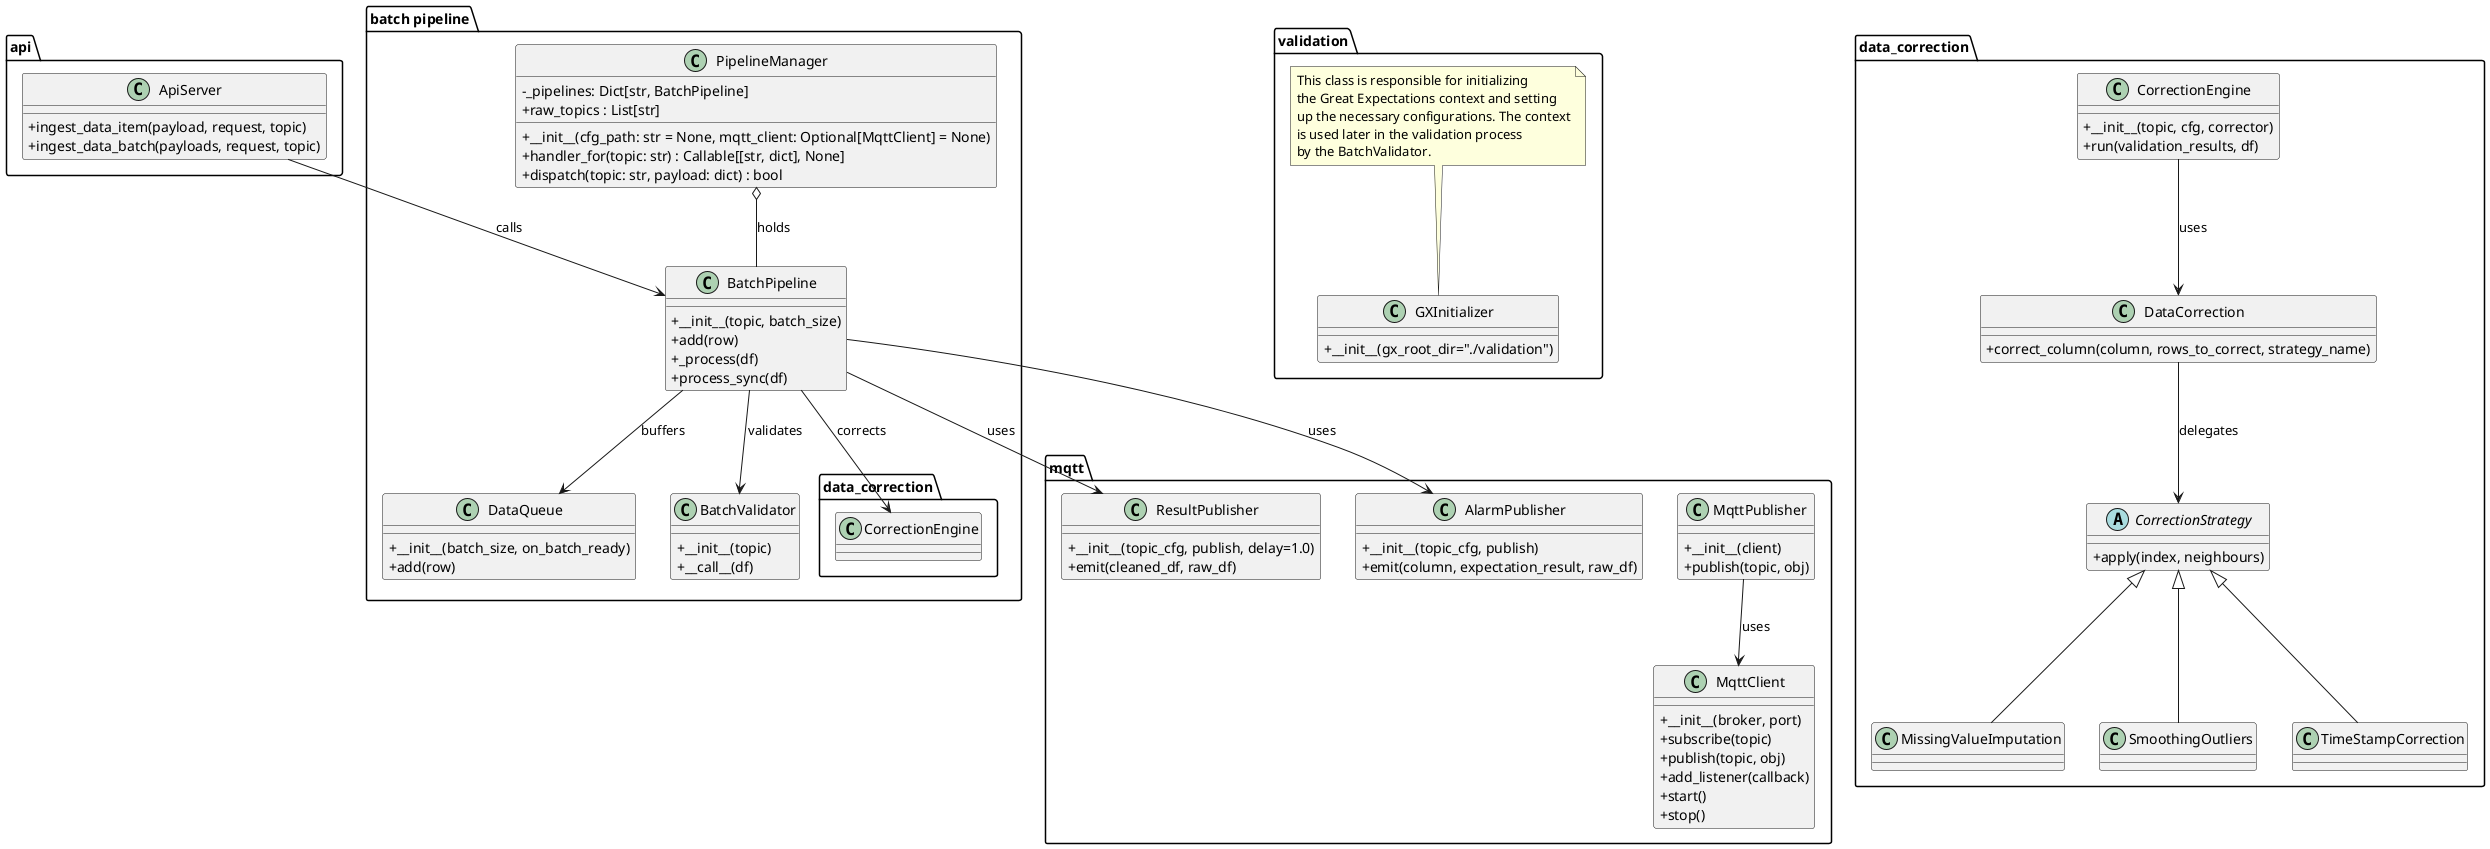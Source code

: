 @startuml ds2
skinparam classAttributeIconSize 0

' ─────────────── API Ingestion ─────────────────────────────
package "api" {
    class ApiServer {
        + ingest_data_item(payload, request, topic)
        + ingest_data_batch(payloads, request, topic)
    }
}



' ─────────────── MQTT / routing ───────────────────────────
package mqtt {
    class MqttClient {
        +__init__(broker, port)
        +subscribe(topic)
        +publish(topic, obj)
        +add_listener(callback)
        +start()
        +stop()
    }

    class MqttPublisher {
        +__init__(client)
        +publish(topic, obj)
    }

    class ResultPublisher {
        +__init__(topic_cfg, publish, delay=1.0)
        +emit(cleaned_df, raw_df)
    }

    class AlarmPublisher {
        + __init__(topic_cfg, publish)
        + emit(column, expectation_result, raw_df)
    }

    MqttPublisher --> MqttClient : uses
}

' ─────────────── Batch pipeline ───────────────────────────
package "batch pipeline" {
    class PipelineManager {
        - _pipelines: Dict[str, BatchPipeline]
        + __init__(cfg_path: str = None, mqtt_client: Optional[MqttClient] = None)
        + handler_for(topic: str) : Callable[[str, dict], None]
        + dispatch(topic: str, payload: dict) : bool
        + raw_topics : List[str]
    }


    class DataQueue {
        +__init__(batch_size, on_batch_ready)
        +add(row)
    }

    class BatchValidator {
        +__init__(topic)
        +__call__(df)
    }

    class BatchPipeline {
        +__init__(topic, batch_size)
        +add(row)
        +_process(df)
        +process_sync(df)
    }

    BatchPipeline --> DataQueue        : buffers
    BatchPipeline --> BatchValidator   : validates
    BatchPipeline --> data_correction.CorrectionEngine : corrects
    
    BatchPipeline --> mqtt.ResultPublisher : uses
    BatchPipeline --> mqtt.AlarmPublisher  : uses

    PipelineManager o-- BatchPipeline    : holds  
}

ApiServer        --> BatchPipeline : calls   

' ─────────────── Validation bootstrap ────────────────────
package validation {
    class GXInitializer {
        +__init__(gx_root_dir="./validation")
    }
    note top of GXInitializer
        This class is responsible for initializing
        the Great Expectations context and setting
        up the necessary configurations. The context
        is used later in the validation process
        by the BatchValidator.
    end note
}


' ─────────────── Data-correction engine ───────────────────
package data_correction {
    class CorrectionEngine {
        +__init__(topic, cfg, corrector)
        +run(validation_results, df)
    }

    class DataCorrection {
        +correct_column(column, rows_to_correct, strategy_name)
    }

    abstract class CorrectionStrategy {
        +apply(index, neighbours)
    }

    class MissingValueImputation
    class SmoothingOutliers

    CorrectionStrategy <|-- MissingValueImputation
    CorrectionStrategy <|-- SmoothingOutliers
    CorrectionStrategy <|-- TimeStampCorrection

    CorrectionEngine --> DataCorrection : uses
    DataCorrection   --> CorrectionStrategy : delegates
}

' ─────────────── Cross-package links ─────────────────────

@enduml
